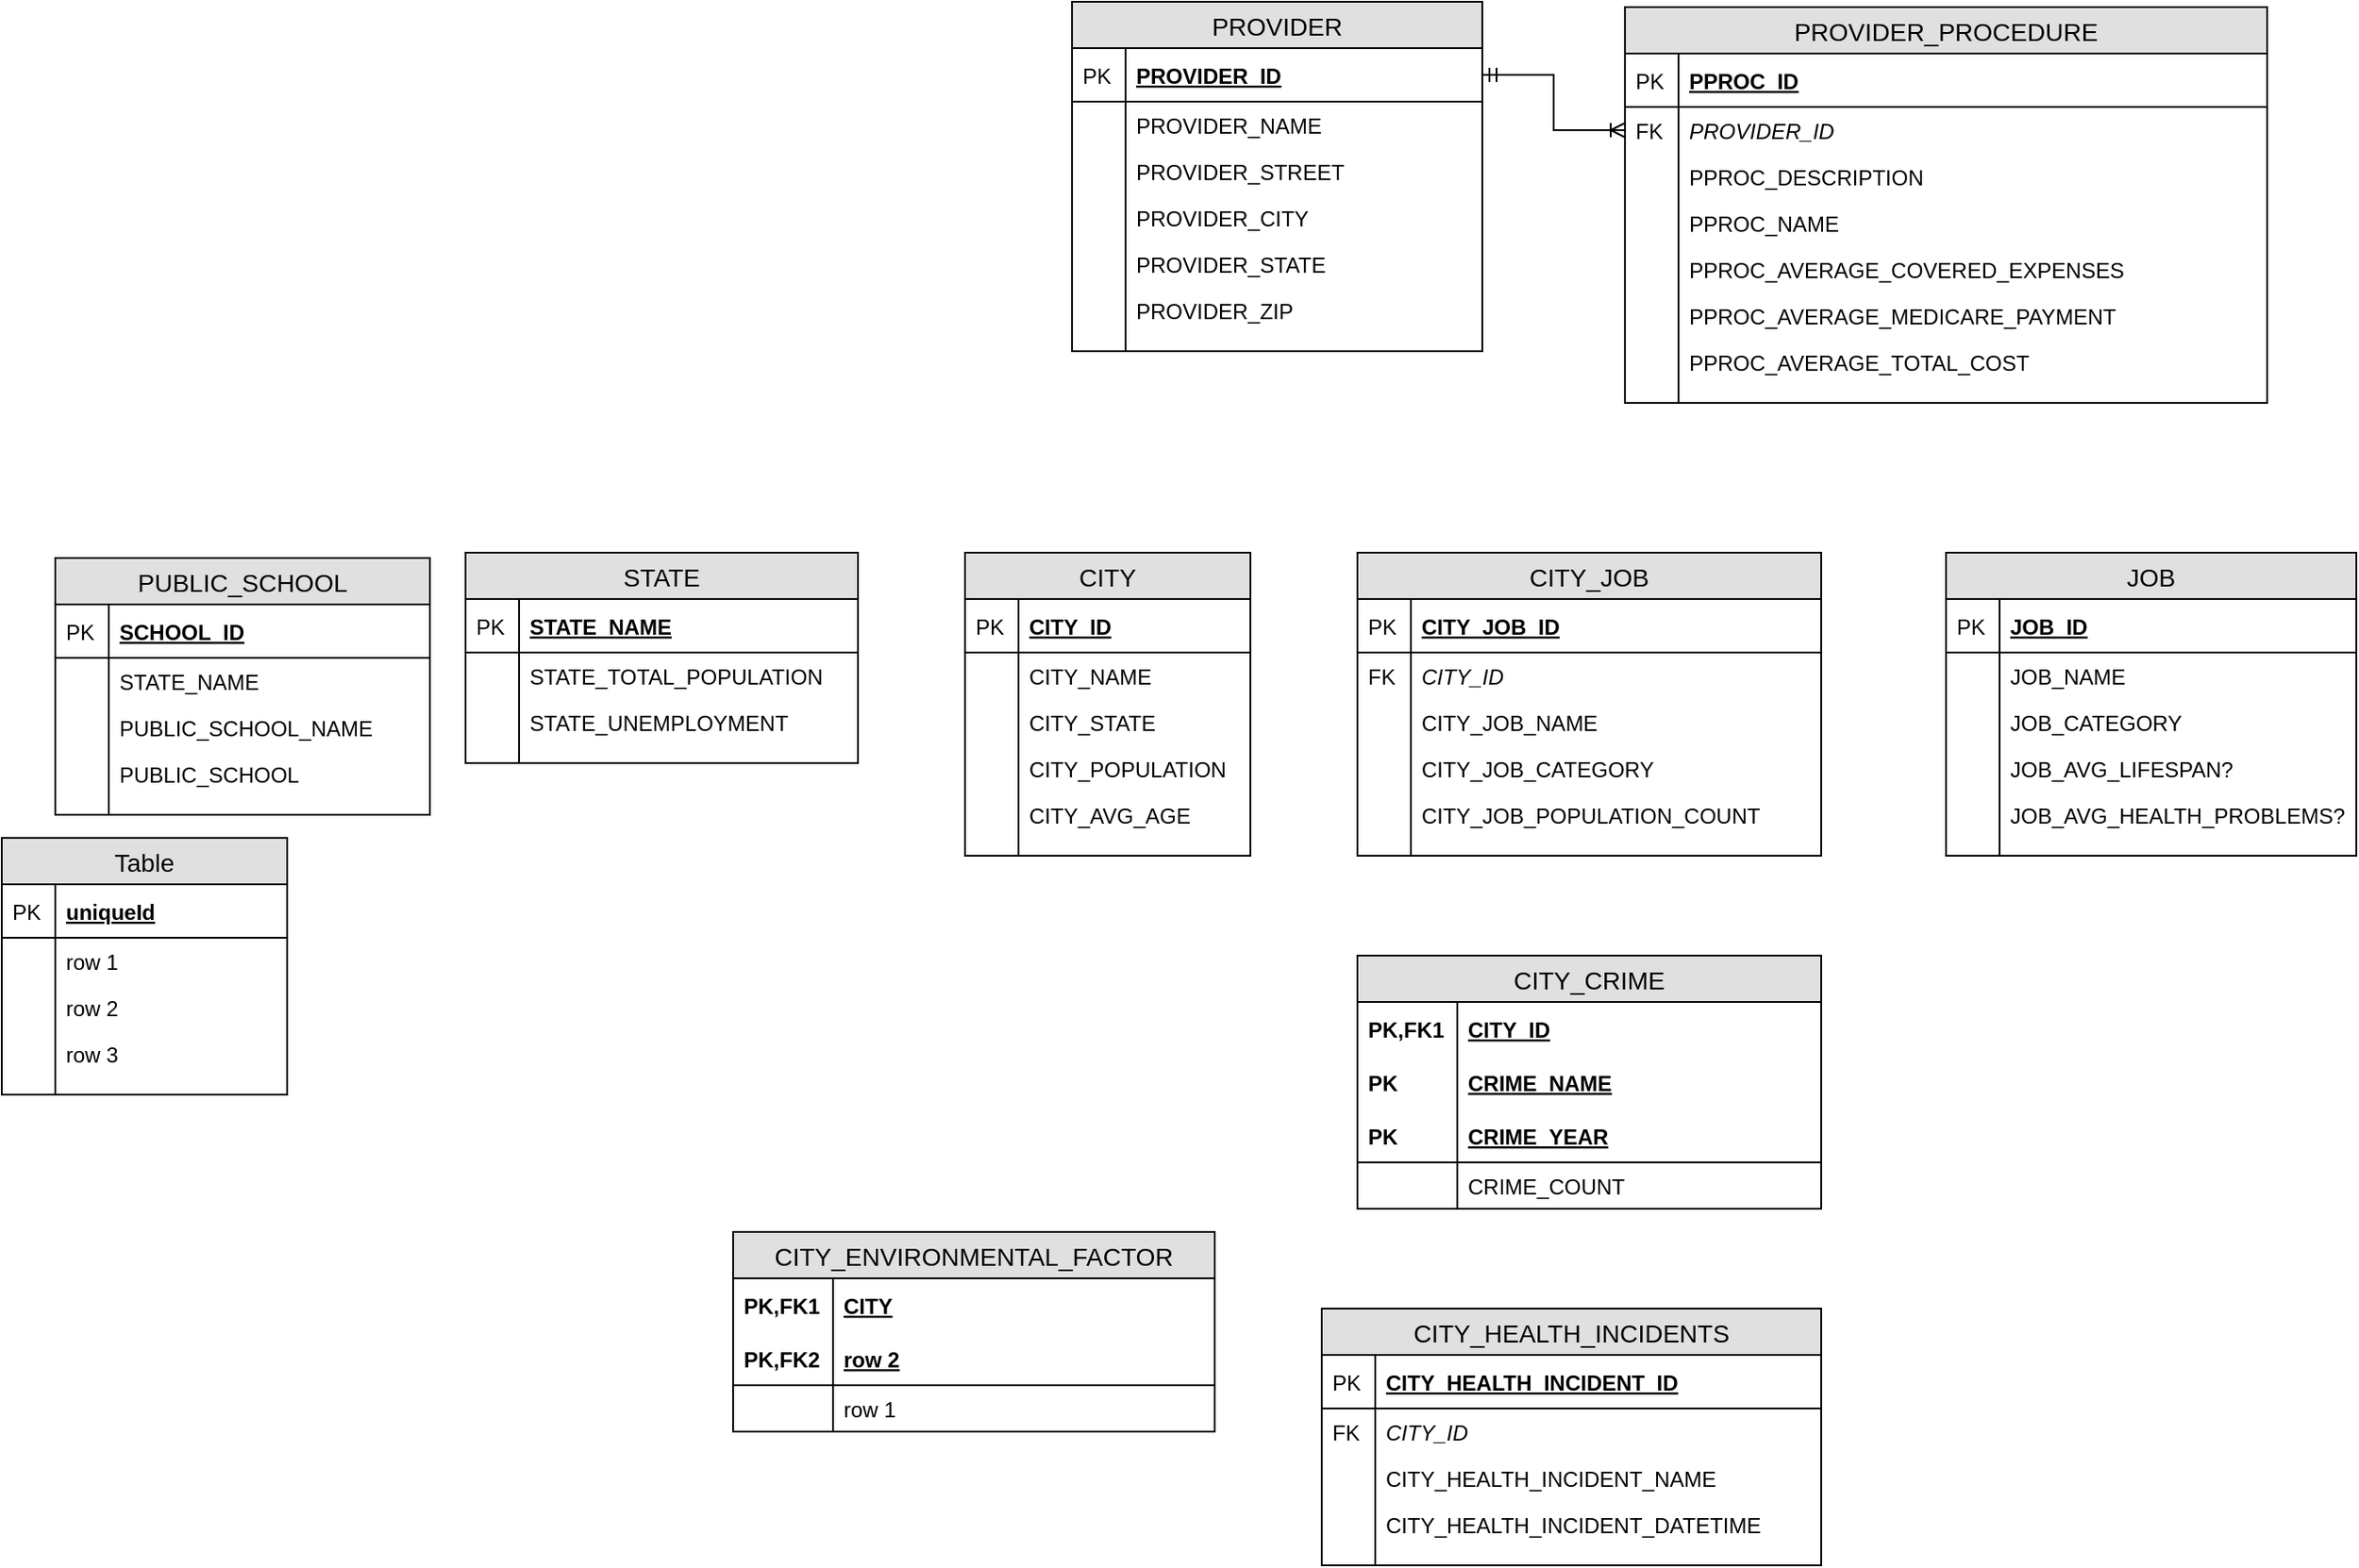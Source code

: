 <mxfile version="10.6.5" type="device"><diagram id="8ckD-cpBC2vk0aHMeJrJ" name="Page-1"><mxGraphModel dx="1860" dy="501" grid="1" gridSize="10" guides="1" tooltips="1" connect="1" arrows="1" fold="1" page="1" pageScale="1" pageWidth="850" pageHeight="1100" math="0" shadow="0"><root><mxCell id="0"/><mxCell id="1" parent="0"/><mxCell id="26EyO1_NsGe_cGL2WLD2-1" value="PROVIDER" style="swimlane;fontStyle=0;childLayout=stackLayout;horizontal=1;startSize=26;fillColor=#e0e0e0;horizontalStack=0;resizeParent=1;resizeParentMax=0;resizeLast=0;collapsible=1;marginBottom=0;swimlaneFillColor=#ffffff;align=center;fontSize=14;" parent="1" vertex="1"><mxGeometry x="80" y="131" width="230" height="196" as="geometry"/></mxCell><mxCell id="26EyO1_NsGe_cGL2WLD2-2" value="PROVIDER_ID" style="shape=partialRectangle;top=0;left=0;right=0;bottom=1;align=left;verticalAlign=middle;fillColor=none;spacingLeft=34;spacingRight=4;overflow=hidden;rotatable=0;points=[[0,0.5],[1,0.5]];portConstraint=eastwest;dropTarget=0;fontStyle=5;fontSize=12;" parent="26EyO1_NsGe_cGL2WLD2-1" vertex="1"><mxGeometry y="26" width="230" height="30" as="geometry"/></mxCell><mxCell id="26EyO1_NsGe_cGL2WLD2-3" value="PK" style="shape=partialRectangle;top=0;left=0;bottom=0;fillColor=none;align=left;verticalAlign=middle;spacingLeft=4;spacingRight=4;overflow=hidden;rotatable=0;points=[];portConstraint=eastwest;part=1;fontSize=12;" parent="26EyO1_NsGe_cGL2WLD2-2" vertex="1" connectable="0"><mxGeometry width="30" height="30" as="geometry"/></mxCell><mxCell id="26EyO1_NsGe_cGL2WLD2-4" value="PROVIDER_NAME" style="shape=partialRectangle;top=0;left=0;right=0;bottom=0;align=left;verticalAlign=top;fillColor=none;spacingLeft=34;spacingRight=4;overflow=hidden;rotatable=0;points=[[0,0.5],[1,0.5]];portConstraint=eastwest;dropTarget=0;fontSize=12;" parent="26EyO1_NsGe_cGL2WLD2-1" vertex="1"><mxGeometry y="56" width="230" height="26" as="geometry"/></mxCell><mxCell id="26EyO1_NsGe_cGL2WLD2-5" value="" style="shape=partialRectangle;top=0;left=0;bottom=0;fillColor=none;align=left;verticalAlign=top;spacingLeft=4;spacingRight=4;overflow=hidden;rotatable=0;points=[];portConstraint=eastwest;part=1;fontSize=12;" parent="26EyO1_NsGe_cGL2WLD2-4" vertex="1" connectable="0"><mxGeometry width="30" height="26" as="geometry"/></mxCell><mxCell id="26EyO1_NsGe_cGL2WLD2-6" value="PROVIDER_STREET" style="shape=partialRectangle;top=0;left=0;right=0;bottom=0;align=left;verticalAlign=top;fillColor=none;spacingLeft=34;spacingRight=4;overflow=hidden;rotatable=0;points=[[0,0.5],[1,0.5]];portConstraint=eastwest;dropTarget=0;fontSize=12;" parent="26EyO1_NsGe_cGL2WLD2-1" vertex="1"><mxGeometry y="82" width="230" height="26" as="geometry"/></mxCell><mxCell id="26EyO1_NsGe_cGL2WLD2-7" value="" style="shape=partialRectangle;top=0;left=0;bottom=0;fillColor=none;align=left;verticalAlign=top;spacingLeft=4;spacingRight=4;overflow=hidden;rotatable=0;points=[];portConstraint=eastwest;part=1;fontSize=12;" parent="26EyO1_NsGe_cGL2WLD2-6" vertex="1" connectable="0"><mxGeometry width="30" height="26" as="geometry"/></mxCell><mxCell id="26EyO1_NsGe_cGL2WLD2-8" value="PROVIDER_CITY&#10;&#10;" style="shape=partialRectangle;top=0;left=0;right=0;bottom=0;align=left;verticalAlign=top;fillColor=none;spacingLeft=34;spacingRight=4;overflow=hidden;rotatable=0;points=[[0,0.5],[1,0.5]];portConstraint=eastwest;dropTarget=0;fontSize=12;" parent="26EyO1_NsGe_cGL2WLD2-1" vertex="1"><mxGeometry y="108" width="230" height="26" as="geometry"/></mxCell><mxCell id="26EyO1_NsGe_cGL2WLD2-9" value="" style="shape=partialRectangle;top=0;left=0;bottom=0;fillColor=none;align=left;verticalAlign=top;spacingLeft=4;spacingRight=4;overflow=hidden;rotatable=0;points=[];portConstraint=eastwest;part=1;fontSize=12;" parent="26EyO1_NsGe_cGL2WLD2-8" vertex="1" connectable="0"><mxGeometry width="30" height="26" as="geometry"/></mxCell><mxCell id="26EyO1_NsGe_cGL2WLD2-12" value="PROVIDER_STATE&#10;" style="shape=partialRectangle;top=0;left=0;right=0;bottom=0;align=left;verticalAlign=top;fillColor=none;spacingLeft=34;spacingRight=4;overflow=hidden;rotatable=0;points=[[0,0.5],[1,0.5]];portConstraint=eastwest;dropTarget=0;fontSize=12;" parent="26EyO1_NsGe_cGL2WLD2-1" vertex="1"><mxGeometry y="134" width="230" height="26" as="geometry"/></mxCell><mxCell id="26EyO1_NsGe_cGL2WLD2-13" value="" style="shape=partialRectangle;top=0;left=0;bottom=0;fillColor=none;align=left;verticalAlign=top;spacingLeft=4;spacingRight=4;overflow=hidden;rotatable=0;points=[];portConstraint=eastwest;part=1;fontSize=12;" parent="26EyO1_NsGe_cGL2WLD2-12" vertex="1" connectable="0"><mxGeometry width="30" height="26" as="geometry"/></mxCell><mxCell id="26EyO1_NsGe_cGL2WLD2-14" value="PROVIDER_ZIP&#10;" style="shape=partialRectangle;top=0;left=0;right=0;bottom=0;align=left;verticalAlign=top;fillColor=none;spacingLeft=34;spacingRight=4;overflow=hidden;rotatable=0;points=[[0,0.5],[1,0.5]];portConstraint=eastwest;dropTarget=0;fontSize=12;" parent="26EyO1_NsGe_cGL2WLD2-1" vertex="1"><mxGeometry y="160" width="230" height="26" as="geometry"/></mxCell><mxCell id="26EyO1_NsGe_cGL2WLD2-15" value="" style="shape=partialRectangle;top=0;left=0;bottom=0;fillColor=none;align=left;verticalAlign=top;spacingLeft=4;spacingRight=4;overflow=hidden;rotatable=0;points=[];portConstraint=eastwest;part=1;fontSize=12;" parent="26EyO1_NsGe_cGL2WLD2-14" vertex="1" connectable="0"><mxGeometry width="30" height="26" as="geometry"/></mxCell><mxCell id="26EyO1_NsGe_cGL2WLD2-10" value="" style="shape=partialRectangle;top=0;left=0;right=0;bottom=0;align=left;verticalAlign=top;fillColor=none;spacingLeft=34;spacingRight=4;overflow=hidden;rotatable=0;points=[[0,0.5],[1,0.5]];portConstraint=eastwest;dropTarget=0;fontSize=12;" parent="26EyO1_NsGe_cGL2WLD2-1" vertex="1"><mxGeometry y="186" width="230" height="10" as="geometry"/></mxCell><mxCell id="26EyO1_NsGe_cGL2WLD2-11" value="" style="shape=partialRectangle;top=0;left=0;bottom=0;fillColor=none;align=left;verticalAlign=top;spacingLeft=4;spacingRight=4;overflow=hidden;rotatable=0;points=[];portConstraint=eastwest;part=1;fontSize=12;" parent="26EyO1_NsGe_cGL2WLD2-10" vertex="1" connectable="0"><mxGeometry width="30" height="10" as="geometry"/></mxCell><mxCell id="26EyO1_NsGe_cGL2WLD2-18" value="PROVIDER_PROCEDURE" style="swimlane;fontStyle=0;childLayout=stackLayout;horizontal=1;startSize=26;fillColor=#e0e0e0;horizontalStack=0;resizeParent=1;resizeParentMax=0;resizeLast=0;collapsible=1;marginBottom=0;swimlaneFillColor=#ffffff;align=center;fontSize=14;" parent="1" vertex="1"><mxGeometry x="390" y="134" width="360" height="222" as="geometry"/></mxCell><mxCell id="26EyO1_NsGe_cGL2WLD2-19" value="PPROC_ID" style="shape=partialRectangle;top=0;left=0;right=0;bottom=1;align=left;verticalAlign=middle;fillColor=none;spacingLeft=34;spacingRight=4;overflow=hidden;rotatable=0;points=[[0,0.5],[1,0.5]];portConstraint=eastwest;dropTarget=0;fontStyle=5;fontSize=12;" parent="26EyO1_NsGe_cGL2WLD2-18" vertex="1"><mxGeometry y="26" width="360" height="30" as="geometry"/></mxCell><mxCell id="26EyO1_NsGe_cGL2WLD2-20" value="PK" style="shape=partialRectangle;top=0;left=0;bottom=0;fillColor=none;align=left;verticalAlign=middle;spacingLeft=4;spacingRight=4;overflow=hidden;rotatable=0;points=[];portConstraint=eastwest;part=1;fontSize=12;" parent="26EyO1_NsGe_cGL2WLD2-19" vertex="1" connectable="0"><mxGeometry width="30" height="30" as="geometry"/></mxCell><mxCell id="26EyO1_NsGe_cGL2WLD2-21" value="PROVIDER_ID" style="shape=partialRectangle;top=0;left=0;right=0;bottom=0;align=left;verticalAlign=top;fillColor=none;spacingLeft=34;spacingRight=4;overflow=hidden;rotatable=0;points=[[0,0.5],[1,0.5]];portConstraint=eastwest;dropTarget=0;fontSize=12;fontStyle=2" parent="26EyO1_NsGe_cGL2WLD2-18" vertex="1"><mxGeometry y="56" width="360" height="26" as="geometry"/></mxCell><mxCell id="26EyO1_NsGe_cGL2WLD2-22" value="FK" style="shape=partialRectangle;top=0;left=0;bottom=0;fillColor=none;align=left;verticalAlign=top;spacingLeft=4;spacingRight=4;overflow=hidden;rotatable=0;points=[];portConstraint=eastwest;part=1;fontSize=12;" parent="26EyO1_NsGe_cGL2WLD2-21" vertex="1" connectable="0"><mxGeometry width="30" height="26" as="geometry"/></mxCell><mxCell id="26EyO1_NsGe_cGL2WLD2-29" value="PPROC_DESCRIPTION" style="shape=partialRectangle;top=0;left=0;right=0;bottom=0;align=left;verticalAlign=top;fillColor=none;spacingLeft=34;spacingRight=4;overflow=hidden;rotatable=0;points=[[0,0.5],[1,0.5]];portConstraint=eastwest;dropTarget=0;fontSize=12;" parent="26EyO1_NsGe_cGL2WLD2-18" vertex="1"><mxGeometry y="82" width="360" height="26" as="geometry"/></mxCell><mxCell id="26EyO1_NsGe_cGL2WLD2-30" value="" style="shape=partialRectangle;top=0;left=0;bottom=0;fillColor=none;align=left;verticalAlign=top;spacingLeft=4;spacingRight=4;overflow=hidden;rotatable=0;points=[];portConstraint=eastwest;part=1;fontSize=12;" parent="26EyO1_NsGe_cGL2WLD2-29" vertex="1" connectable="0"><mxGeometry width="30" height="26" as="geometry"/></mxCell><mxCell id="26EyO1_NsGe_cGL2WLD2-23" value="PPROC_NAME" style="shape=partialRectangle;top=0;left=0;right=0;bottom=0;align=left;verticalAlign=top;fillColor=none;spacingLeft=34;spacingRight=4;overflow=hidden;rotatable=0;points=[[0,0.5],[1,0.5]];portConstraint=eastwest;dropTarget=0;fontSize=12;" parent="26EyO1_NsGe_cGL2WLD2-18" vertex="1"><mxGeometry y="108" width="360" height="26" as="geometry"/></mxCell><mxCell id="26EyO1_NsGe_cGL2WLD2-24" value="" style="shape=partialRectangle;top=0;left=0;bottom=0;fillColor=none;align=left;verticalAlign=top;spacingLeft=4;spacingRight=4;overflow=hidden;rotatable=0;points=[];portConstraint=eastwest;part=1;fontSize=12;" parent="26EyO1_NsGe_cGL2WLD2-23" vertex="1" connectable="0"><mxGeometry width="30" height="26" as="geometry"/></mxCell><mxCell id="26EyO1_NsGe_cGL2WLD2-25" value="PPROC_AVERAGE_COVERED_EXPENSES" style="shape=partialRectangle;top=0;left=0;right=0;bottom=0;align=left;verticalAlign=top;fillColor=none;spacingLeft=34;spacingRight=4;overflow=hidden;rotatable=0;points=[[0,0.5],[1,0.5]];portConstraint=eastwest;dropTarget=0;fontSize=12;" parent="26EyO1_NsGe_cGL2WLD2-18" vertex="1"><mxGeometry y="134" width="360" height="26" as="geometry"/></mxCell><mxCell id="26EyO1_NsGe_cGL2WLD2-26" value="" style="shape=partialRectangle;top=0;left=0;bottom=0;fillColor=none;align=left;verticalAlign=top;spacingLeft=4;spacingRight=4;overflow=hidden;rotatable=0;points=[];portConstraint=eastwest;part=1;fontSize=12;" parent="26EyO1_NsGe_cGL2WLD2-25" vertex="1" connectable="0"><mxGeometry width="30" height="26" as="geometry"/></mxCell><mxCell id="26EyO1_NsGe_cGL2WLD2-31" value="PPROC_AVERAGE_MEDICARE_PAYMENT" style="shape=partialRectangle;top=0;left=0;right=0;bottom=0;align=left;verticalAlign=top;fillColor=none;spacingLeft=34;spacingRight=4;overflow=hidden;rotatable=0;points=[[0,0.5],[1,0.5]];portConstraint=eastwest;dropTarget=0;fontSize=12;" parent="26EyO1_NsGe_cGL2WLD2-18" vertex="1"><mxGeometry y="160" width="360" height="26" as="geometry"/></mxCell><mxCell id="26EyO1_NsGe_cGL2WLD2-32" value="" style="shape=partialRectangle;top=0;left=0;bottom=0;fillColor=none;align=left;verticalAlign=top;spacingLeft=4;spacingRight=4;overflow=hidden;rotatable=0;points=[];portConstraint=eastwest;part=1;fontSize=12;" parent="26EyO1_NsGe_cGL2WLD2-31" vertex="1" connectable="0"><mxGeometry width="30" height="26" as="geometry"/></mxCell><mxCell id="26EyO1_NsGe_cGL2WLD2-33" value="PPROC_AVERAGE_TOTAL_COST" style="shape=partialRectangle;top=0;left=0;right=0;bottom=0;align=left;verticalAlign=top;fillColor=none;spacingLeft=34;spacingRight=4;overflow=hidden;rotatable=0;points=[[0,0.5],[1,0.5]];portConstraint=eastwest;dropTarget=0;fontSize=12;" parent="26EyO1_NsGe_cGL2WLD2-18" vertex="1"><mxGeometry y="186" width="360" height="26" as="geometry"/></mxCell><mxCell id="26EyO1_NsGe_cGL2WLD2-34" value="" style="shape=partialRectangle;top=0;left=0;bottom=0;fillColor=none;align=left;verticalAlign=top;spacingLeft=4;spacingRight=4;overflow=hidden;rotatable=0;points=[];portConstraint=eastwest;part=1;fontSize=12;" parent="26EyO1_NsGe_cGL2WLD2-33" vertex="1" connectable="0"><mxGeometry width="30" height="26" as="geometry"/></mxCell><mxCell id="26EyO1_NsGe_cGL2WLD2-27" value="" style="shape=partialRectangle;top=0;left=0;right=0;bottom=0;align=left;verticalAlign=top;fillColor=none;spacingLeft=34;spacingRight=4;overflow=hidden;rotatable=0;points=[[0,0.5],[1,0.5]];portConstraint=eastwest;dropTarget=0;fontSize=12;" parent="26EyO1_NsGe_cGL2WLD2-18" vertex="1"><mxGeometry y="212" width="360" height="10" as="geometry"/></mxCell><mxCell id="26EyO1_NsGe_cGL2WLD2-28" value="" style="shape=partialRectangle;top=0;left=0;bottom=0;fillColor=none;align=left;verticalAlign=top;spacingLeft=4;spacingRight=4;overflow=hidden;rotatable=0;points=[];portConstraint=eastwest;part=1;fontSize=12;" parent="26EyO1_NsGe_cGL2WLD2-27" vertex="1" connectable="0"><mxGeometry width="30" height="10" as="geometry"/></mxCell><mxCell id="26EyO1_NsGe_cGL2WLD2-35" value="CITY" style="swimlane;fontStyle=0;childLayout=stackLayout;horizontal=1;startSize=26;fillColor=#e0e0e0;horizontalStack=0;resizeParent=1;resizeParentMax=0;resizeLast=0;collapsible=1;marginBottom=0;swimlaneFillColor=#ffffff;align=center;fontSize=14;" parent="1" vertex="1"><mxGeometry x="20" y="440" width="160" height="170" as="geometry"/></mxCell><mxCell id="26EyO1_NsGe_cGL2WLD2-36" value="CITY_ID" style="shape=partialRectangle;top=0;left=0;right=0;bottom=1;align=left;verticalAlign=middle;fillColor=none;spacingLeft=34;spacingRight=4;overflow=hidden;rotatable=0;points=[[0,0.5],[1,0.5]];portConstraint=eastwest;dropTarget=0;fontStyle=5;fontSize=12;" parent="26EyO1_NsGe_cGL2WLD2-35" vertex="1"><mxGeometry y="26" width="160" height="30" as="geometry"/></mxCell><mxCell id="26EyO1_NsGe_cGL2WLD2-37" value="PK" style="shape=partialRectangle;top=0;left=0;bottom=0;fillColor=none;align=left;verticalAlign=middle;spacingLeft=4;spacingRight=4;overflow=hidden;rotatable=0;points=[];portConstraint=eastwest;part=1;fontSize=12;" parent="26EyO1_NsGe_cGL2WLD2-36" vertex="1" connectable="0"><mxGeometry width="30" height="30" as="geometry"/></mxCell><mxCell id="26EyO1_NsGe_cGL2WLD2-38" value="CITY_NAME" style="shape=partialRectangle;top=0;left=0;right=0;bottom=0;align=left;verticalAlign=top;fillColor=none;spacingLeft=34;spacingRight=4;overflow=hidden;rotatable=0;points=[[0,0.5],[1,0.5]];portConstraint=eastwest;dropTarget=0;fontSize=12;" parent="26EyO1_NsGe_cGL2WLD2-35" vertex="1"><mxGeometry y="56" width="160" height="26" as="geometry"/></mxCell><mxCell id="26EyO1_NsGe_cGL2WLD2-39" value="" style="shape=partialRectangle;top=0;left=0;bottom=0;fillColor=none;align=left;verticalAlign=top;spacingLeft=4;spacingRight=4;overflow=hidden;rotatable=0;points=[];portConstraint=eastwest;part=1;fontSize=12;" parent="26EyO1_NsGe_cGL2WLD2-38" vertex="1" connectable="0"><mxGeometry width="30" height="26" as="geometry"/></mxCell><mxCell id="26EyO1_NsGe_cGL2WLD2-40" value="CITY_STATE" style="shape=partialRectangle;top=0;left=0;right=0;bottom=0;align=left;verticalAlign=top;fillColor=none;spacingLeft=34;spacingRight=4;overflow=hidden;rotatable=0;points=[[0,0.5],[1,0.5]];portConstraint=eastwest;dropTarget=0;fontSize=12;" parent="26EyO1_NsGe_cGL2WLD2-35" vertex="1"><mxGeometry y="82" width="160" height="26" as="geometry"/></mxCell><mxCell id="26EyO1_NsGe_cGL2WLD2-41" value="" style="shape=partialRectangle;top=0;left=0;bottom=0;fillColor=none;align=left;verticalAlign=top;spacingLeft=4;spacingRight=4;overflow=hidden;rotatable=0;points=[];portConstraint=eastwest;part=1;fontSize=12;" parent="26EyO1_NsGe_cGL2WLD2-40" vertex="1" connectable="0"><mxGeometry width="30" height="26" as="geometry"/></mxCell><mxCell id="26EyO1_NsGe_cGL2WLD2-42" value="CITY_POPULATION" style="shape=partialRectangle;top=0;left=0;right=0;bottom=0;align=left;verticalAlign=top;fillColor=none;spacingLeft=34;spacingRight=4;overflow=hidden;rotatable=0;points=[[0,0.5],[1,0.5]];portConstraint=eastwest;dropTarget=0;fontSize=12;" parent="26EyO1_NsGe_cGL2WLD2-35" vertex="1"><mxGeometry y="108" width="160" height="26" as="geometry"/></mxCell><mxCell id="26EyO1_NsGe_cGL2WLD2-43" value="" style="shape=partialRectangle;top=0;left=0;bottom=0;fillColor=none;align=left;verticalAlign=top;spacingLeft=4;spacingRight=4;overflow=hidden;rotatable=0;points=[];portConstraint=eastwest;part=1;fontSize=12;" parent="26EyO1_NsGe_cGL2WLD2-42" vertex="1" connectable="0"><mxGeometry width="30" height="26" as="geometry"/></mxCell><mxCell id="26EyO1_NsGe_cGL2WLD2-46" value="CITY_AVG_AGE" style="shape=partialRectangle;top=0;left=0;right=0;bottom=0;align=left;verticalAlign=top;fillColor=none;spacingLeft=34;spacingRight=4;overflow=hidden;rotatable=0;points=[[0,0.5],[1,0.5]];portConstraint=eastwest;dropTarget=0;fontSize=12;" parent="26EyO1_NsGe_cGL2WLD2-35" vertex="1"><mxGeometry y="134" width="160" height="26" as="geometry"/></mxCell><mxCell id="26EyO1_NsGe_cGL2WLD2-47" value="" style="shape=partialRectangle;top=0;left=0;bottom=0;fillColor=none;align=left;verticalAlign=top;spacingLeft=4;spacingRight=4;overflow=hidden;rotatable=0;points=[];portConstraint=eastwest;part=1;fontSize=12;" parent="26EyO1_NsGe_cGL2WLD2-46" vertex="1" connectable="0"><mxGeometry width="30" height="26" as="geometry"/></mxCell><mxCell id="26EyO1_NsGe_cGL2WLD2-44" value="" style="shape=partialRectangle;top=0;left=0;right=0;bottom=0;align=left;verticalAlign=top;fillColor=none;spacingLeft=34;spacingRight=4;overflow=hidden;rotatable=0;points=[[0,0.5],[1,0.5]];portConstraint=eastwest;dropTarget=0;fontSize=12;" parent="26EyO1_NsGe_cGL2WLD2-35" vertex="1"><mxGeometry y="160" width="160" height="10" as="geometry"/></mxCell><mxCell id="26EyO1_NsGe_cGL2WLD2-45" value="" style="shape=partialRectangle;top=0;left=0;bottom=0;fillColor=none;align=left;verticalAlign=top;spacingLeft=4;spacingRight=4;overflow=hidden;rotatable=0;points=[];portConstraint=eastwest;part=1;fontSize=12;" parent="26EyO1_NsGe_cGL2WLD2-44" vertex="1" connectable="0"><mxGeometry width="30" height="10" as="geometry"/></mxCell><mxCell id="26EyO1_NsGe_cGL2WLD2-48" value="CITY_JOB" style="swimlane;fontStyle=0;childLayout=stackLayout;horizontal=1;startSize=26;fillColor=#e0e0e0;horizontalStack=0;resizeParent=1;resizeParentMax=0;resizeLast=0;collapsible=1;marginBottom=0;swimlaneFillColor=#ffffff;align=center;fontSize=14;" parent="1" vertex="1"><mxGeometry x="240" y="440" width="260" height="170" as="geometry"/></mxCell><mxCell id="26EyO1_NsGe_cGL2WLD2-49" value="CITY_JOB_ID" style="shape=partialRectangle;top=0;left=0;right=0;bottom=1;align=left;verticalAlign=middle;fillColor=none;spacingLeft=34;spacingRight=4;overflow=hidden;rotatable=0;points=[[0,0.5],[1,0.5]];portConstraint=eastwest;dropTarget=0;fontStyle=5;fontSize=12;" parent="26EyO1_NsGe_cGL2WLD2-48" vertex="1"><mxGeometry y="26" width="260" height="30" as="geometry"/></mxCell><mxCell id="26EyO1_NsGe_cGL2WLD2-50" value="PK" style="shape=partialRectangle;top=0;left=0;bottom=0;fillColor=none;align=left;verticalAlign=middle;spacingLeft=4;spacingRight=4;overflow=hidden;rotatable=0;points=[];portConstraint=eastwest;part=1;fontSize=12;" parent="26EyO1_NsGe_cGL2WLD2-49" vertex="1" connectable="0"><mxGeometry width="30" height="30" as="geometry"/></mxCell><mxCell id="26EyO1_NsGe_cGL2WLD2-51" value="CITY_ID" style="shape=partialRectangle;top=0;left=0;right=0;bottom=0;align=left;verticalAlign=top;fillColor=none;spacingLeft=34;spacingRight=4;overflow=hidden;rotatable=0;points=[[0,0.5],[1,0.5]];portConstraint=eastwest;dropTarget=0;fontSize=12;fontStyle=2" parent="26EyO1_NsGe_cGL2WLD2-48" vertex="1"><mxGeometry y="56" width="260" height="26" as="geometry"/></mxCell><mxCell id="26EyO1_NsGe_cGL2WLD2-52" value="FK" style="shape=partialRectangle;top=0;left=0;bottom=0;fillColor=none;align=left;verticalAlign=top;spacingLeft=4;spacingRight=4;overflow=hidden;rotatable=0;points=[];portConstraint=eastwest;part=1;fontSize=12;" parent="26EyO1_NsGe_cGL2WLD2-51" vertex="1" connectable="0"><mxGeometry width="30" height="26" as="geometry"/></mxCell><mxCell id="26EyO1_NsGe_cGL2WLD2-53" value="CITY_JOB_NAME" style="shape=partialRectangle;top=0;left=0;right=0;bottom=0;align=left;verticalAlign=top;fillColor=none;spacingLeft=34;spacingRight=4;overflow=hidden;rotatable=0;points=[[0,0.5],[1,0.5]];portConstraint=eastwest;dropTarget=0;fontSize=12;" parent="26EyO1_NsGe_cGL2WLD2-48" vertex="1"><mxGeometry y="82" width="260" height="26" as="geometry"/></mxCell><mxCell id="26EyO1_NsGe_cGL2WLD2-54" value="" style="shape=partialRectangle;top=0;left=0;bottom=0;fillColor=none;align=left;verticalAlign=top;spacingLeft=4;spacingRight=4;overflow=hidden;rotatable=0;points=[];portConstraint=eastwest;part=1;fontSize=12;" parent="26EyO1_NsGe_cGL2WLD2-53" vertex="1" connectable="0"><mxGeometry width="30" height="26" as="geometry"/></mxCell><mxCell id="26EyO1_NsGe_cGL2WLD2-55" value="CITY_JOB_CATEGORY" style="shape=partialRectangle;top=0;left=0;right=0;bottom=0;align=left;verticalAlign=top;fillColor=none;spacingLeft=34;spacingRight=4;overflow=hidden;rotatable=0;points=[[0,0.5],[1,0.5]];portConstraint=eastwest;dropTarget=0;fontSize=12;" parent="26EyO1_NsGe_cGL2WLD2-48" vertex="1"><mxGeometry y="108" width="260" height="26" as="geometry"/></mxCell><mxCell id="26EyO1_NsGe_cGL2WLD2-56" value="" style="shape=partialRectangle;top=0;left=0;bottom=0;fillColor=none;align=left;verticalAlign=top;spacingLeft=4;spacingRight=4;overflow=hidden;rotatable=0;points=[];portConstraint=eastwest;part=1;fontSize=12;" parent="26EyO1_NsGe_cGL2WLD2-55" vertex="1" connectable="0"><mxGeometry width="30" height="26" as="geometry"/></mxCell><mxCell id="26EyO1_NsGe_cGL2WLD2-59" value="CITY_JOB_POPULATION_COUNT" style="shape=partialRectangle;top=0;left=0;right=0;bottom=0;align=left;verticalAlign=top;fillColor=none;spacingLeft=34;spacingRight=4;overflow=hidden;rotatable=0;points=[[0,0.5],[1,0.5]];portConstraint=eastwest;dropTarget=0;fontSize=12;" parent="26EyO1_NsGe_cGL2WLD2-48" vertex="1"><mxGeometry y="134" width="260" height="26" as="geometry"/></mxCell><mxCell id="26EyO1_NsGe_cGL2WLD2-60" value="" style="shape=partialRectangle;top=0;left=0;bottom=0;fillColor=none;align=left;verticalAlign=top;spacingLeft=4;spacingRight=4;overflow=hidden;rotatable=0;points=[];portConstraint=eastwest;part=1;fontSize=12;" parent="26EyO1_NsGe_cGL2WLD2-59" vertex="1" connectable="0"><mxGeometry width="30" height="26" as="geometry"/></mxCell><mxCell id="26EyO1_NsGe_cGL2WLD2-57" value="" style="shape=partialRectangle;top=0;left=0;right=0;bottom=0;align=left;verticalAlign=top;fillColor=none;spacingLeft=34;spacingRight=4;overflow=hidden;rotatable=0;points=[[0,0.5],[1,0.5]];portConstraint=eastwest;dropTarget=0;fontSize=12;" parent="26EyO1_NsGe_cGL2WLD2-48" vertex="1"><mxGeometry y="160" width="260" height="10" as="geometry"/></mxCell><mxCell id="26EyO1_NsGe_cGL2WLD2-58" value="" style="shape=partialRectangle;top=0;left=0;bottom=0;fillColor=none;align=left;verticalAlign=top;spacingLeft=4;spacingRight=4;overflow=hidden;rotatable=0;points=[];portConstraint=eastwest;part=1;fontSize=12;" parent="26EyO1_NsGe_cGL2WLD2-57" vertex="1" connectable="0"><mxGeometry width="30" height="10" as="geometry"/></mxCell><mxCell id="26EyO1_NsGe_cGL2WLD2-61" value="JOB" style="swimlane;fontStyle=0;childLayout=stackLayout;horizontal=1;startSize=26;fillColor=#e0e0e0;horizontalStack=0;resizeParent=1;resizeParentMax=0;resizeLast=0;collapsible=1;marginBottom=0;swimlaneFillColor=#ffffff;align=center;fontSize=14;" parent="1" vertex="1"><mxGeometry x="570" y="440" width="230" height="170" as="geometry"/></mxCell><mxCell id="26EyO1_NsGe_cGL2WLD2-62" value="JOB_ID" style="shape=partialRectangle;top=0;left=0;right=0;bottom=1;align=left;verticalAlign=middle;fillColor=none;spacingLeft=34;spacingRight=4;overflow=hidden;rotatable=0;points=[[0,0.5],[1,0.5]];portConstraint=eastwest;dropTarget=0;fontStyle=5;fontSize=12;" parent="26EyO1_NsGe_cGL2WLD2-61" vertex="1"><mxGeometry y="26" width="230" height="30" as="geometry"/></mxCell><mxCell id="26EyO1_NsGe_cGL2WLD2-63" value="PK" style="shape=partialRectangle;top=0;left=0;bottom=0;fillColor=none;align=left;verticalAlign=middle;spacingLeft=4;spacingRight=4;overflow=hidden;rotatable=0;points=[];portConstraint=eastwest;part=1;fontSize=12;" parent="26EyO1_NsGe_cGL2WLD2-62" vertex="1" connectable="0"><mxGeometry width="30" height="30" as="geometry"/></mxCell><mxCell id="26EyO1_NsGe_cGL2WLD2-64" value="JOB_NAME" style="shape=partialRectangle;top=0;left=0;right=0;bottom=0;align=left;verticalAlign=top;fillColor=none;spacingLeft=34;spacingRight=4;overflow=hidden;rotatable=0;points=[[0,0.5],[1,0.5]];portConstraint=eastwest;dropTarget=0;fontSize=12;" parent="26EyO1_NsGe_cGL2WLD2-61" vertex="1"><mxGeometry y="56" width="230" height="26" as="geometry"/></mxCell><mxCell id="26EyO1_NsGe_cGL2WLD2-65" value="" style="shape=partialRectangle;top=0;left=0;bottom=0;fillColor=none;align=left;verticalAlign=top;spacingLeft=4;spacingRight=4;overflow=hidden;rotatable=0;points=[];portConstraint=eastwest;part=1;fontSize=12;" parent="26EyO1_NsGe_cGL2WLD2-64" vertex="1" connectable="0"><mxGeometry width="30" height="26" as="geometry"/></mxCell><mxCell id="26EyO1_NsGe_cGL2WLD2-66" value="JOB_CATEGORY" style="shape=partialRectangle;top=0;left=0;right=0;bottom=0;align=left;verticalAlign=top;fillColor=none;spacingLeft=34;spacingRight=4;overflow=hidden;rotatable=0;points=[[0,0.5],[1,0.5]];portConstraint=eastwest;dropTarget=0;fontSize=12;" parent="26EyO1_NsGe_cGL2WLD2-61" vertex="1"><mxGeometry y="82" width="230" height="26" as="geometry"/></mxCell><mxCell id="26EyO1_NsGe_cGL2WLD2-67" value="" style="shape=partialRectangle;top=0;left=0;bottom=0;fillColor=none;align=left;verticalAlign=top;spacingLeft=4;spacingRight=4;overflow=hidden;rotatable=0;points=[];portConstraint=eastwest;part=1;fontSize=12;" parent="26EyO1_NsGe_cGL2WLD2-66" vertex="1" connectable="0"><mxGeometry width="30" height="26" as="geometry"/></mxCell><mxCell id="26EyO1_NsGe_cGL2WLD2-68" value="JOB_AVG_LIFESPAN?" style="shape=partialRectangle;top=0;left=0;right=0;bottom=0;align=left;verticalAlign=top;fillColor=none;spacingLeft=34;spacingRight=4;overflow=hidden;rotatable=0;points=[[0,0.5],[1,0.5]];portConstraint=eastwest;dropTarget=0;fontSize=12;" parent="26EyO1_NsGe_cGL2WLD2-61" vertex="1"><mxGeometry y="108" width="230" height="26" as="geometry"/></mxCell><mxCell id="26EyO1_NsGe_cGL2WLD2-69" value="" style="shape=partialRectangle;top=0;left=0;bottom=0;fillColor=none;align=left;verticalAlign=top;spacingLeft=4;spacingRight=4;overflow=hidden;rotatable=0;points=[];portConstraint=eastwest;part=1;fontSize=12;" parent="26EyO1_NsGe_cGL2WLD2-68" vertex="1" connectable="0"><mxGeometry width="30" height="26" as="geometry"/></mxCell><mxCell id="26EyO1_NsGe_cGL2WLD2-72" value="JOB_AVG_HEALTH_PROBLEMS?" style="shape=partialRectangle;top=0;left=0;right=0;bottom=0;align=left;verticalAlign=top;fillColor=none;spacingLeft=34;spacingRight=4;overflow=hidden;rotatable=0;points=[[0,0.5],[1,0.5]];portConstraint=eastwest;dropTarget=0;fontSize=12;" parent="26EyO1_NsGe_cGL2WLD2-61" vertex="1"><mxGeometry y="134" width="230" height="26" as="geometry"/></mxCell><mxCell id="26EyO1_NsGe_cGL2WLD2-73" value="" style="shape=partialRectangle;top=0;left=0;bottom=0;fillColor=none;align=left;verticalAlign=top;spacingLeft=4;spacingRight=4;overflow=hidden;rotatable=0;points=[];portConstraint=eastwest;part=1;fontSize=12;" parent="26EyO1_NsGe_cGL2WLD2-72" vertex="1" connectable="0"><mxGeometry width="30" height="26" as="geometry"/></mxCell><mxCell id="26EyO1_NsGe_cGL2WLD2-70" value="" style="shape=partialRectangle;top=0;left=0;right=0;bottom=0;align=left;verticalAlign=top;fillColor=none;spacingLeft=34;spacingRight=4;overflow=hidden;rotatable=0;points=[[0,0.5],[1,0.5]];portConstraint=eastwest;dropTarget=0;fontSize=12;" parent="26EyO1_NsGe_cGL2WLD2-61" vertex="1"><mxGeometry y="160" width="230" height="10" as="geometry"/></mxCell><mxCell id="26EyO1_NsGe_cGL2WLD2-71" value="" style="shape=partialRectangle;top=0;left=0;bottom=0;fillColor=none;align=left;verticalAlign=top;spacingLeft=4;spacingRight=4;overflow=hidden;rotatable=0;points=[];portConstraint=eastwest;part=1;fontSize=12;" parent="26EyO1_NsGe_cGL2WLD2-70" vertex="1" connectable="0"><mxGeometry width="30" height="10" as="geometry"/></mxCell><mxCell id="26EyO1_NsGe_cGL2WLD2-92" value="CITY_HEALTH_INCIDENTS" style="swimlane;fontStyle=0;childLayout=stackLayout;horizontal=1;startSize=26;fillColor=#e0e0e0;horizontalStack=0;resizeParent=1;resizeParentMax=0;resizeLast=0;collapsible=1;marginBottom=0;swimlaneFillColor=#ffffff;align=center;fontSize=14;" parent="1" vertex="1"><mxGeometry x="220" y="864" width="280" height="144" as="geometry"/></mxCell><mxCell id="26EyO1_NsGe_cGL2WLD2-93" value="CITY_HEALTH_INCIDENT_ID" style="shape=partialRectangle;top=0;left=0;right=0;bottom=1;align=left;verticalAlign=middle;fillColor=none;spacingLeft=34;spacingRight=4;overflow=hidden;rotatable=0;points=[[0,0.5],[1,0.5]];portConstraint=eastwest;dropTarget=0;fontStyle=5;fontSize=12;" parent="26EyO1_NsGe_cGL2WLD2-92" vertex="1"><mxGeometry y="26" width="280" height="30" as="geometry"/></mxCell><mxCell id="26EyO1_NsGe_cGL2WLD2-94" value="PK" style="shape=partialRectangle;top=0;left=0;bottom=0;fillColor=none;align=left;verticalAlign=middle;spacingLeft=4;spacingRight=4;overflow=hidden;rotatable=0;points=[];portConstraint=eastwest;part=1;fontSize=12;" parent="26EyO1_NsGe_cGL2WLD2-93" vertex="1" connectable="0"><mxGeometry width="30" height="30" as="geometry"/></mxCell><mxCell id="26EyO1_NsGe_cGL2WLD2-95" value="CITY_ID" style="shape=partialRectangle;top=0;left=0;right=0;bottom=0;align=left;verticalAlign=top;fillColor=none;spacingLeft=34;spacingRight=4;overflow=hidden;rotatable=0;points=[[0,0.5],[1,0.5]];portConstraint=eastwest;dropTarget=0;fontSize=12;fontStyle=2" parent="26EyO1_NsGe_cGL2WLD2-92" vertex="1"><mxGeometry y="56" width="280" height="26" as="geometry"/></mxCell><mxCell id="26EyO1_NsGe_cGL2WLD2-96" value="FK" style="shape=partialRectangle;top=0;left=0;bottom=0;fillColor=none;align=left;verticalAlign=top;spacingLeft=4;spacingRight=4;overflow=hidden;rotatable=0;points=[];portConstraint=eastwest;part=1;fontSize=12;" parent="26EyO1_NsGe_cGL2WLD2-95" vertex="1" connectable="0"><mxGeometry width="30" height="26" as="geometry"/></mxCell><mxCell id="26EyO1_NsGe_cGL2WLD2-97" value="CITY_HEALTH_INCIDENT_NAME" style="shape=partialRectangle;top=0;left=0;right=0;bottom=0;align=left;verticalAlign=top;fillColor=none;spacingLeft=34;spacingRight=4;overflow=hidden;rotatable=0;points=[[0,0.5],[1,0.5]];portConstraint=eastwest;dropTarget=0;fontSize=12;" parent="26EyO1_NsGe_cGL2WLD2-92" vertex="1"><mxGeometry y="82" width="280" height="26" as="geometry"/></mxCell><mxCell id="26EyO1_NsGe_cGL2WLD2-98" value="" style="shape=partialRectangle;top=0;left=0;bottom=0;fillColor=none;align=left;verticalAlign=top;spacingLeft=4;spacingRight=4;overflow=hidden;rotatable=0;points=[];portConstraint=eastwest;part=1;fontSize=12;" parent="26EyO1_NsGe_cGL2WLD2-97" vertex="1" connectable="0"><mxGeometry width="30" height="26" as="geometry"/></mxCell><mxCell id="26EyO1_NsGe_cGL2WLD2-99" value="CITY_HEALTH_INCIDENT_DATETIME" style="shape=partialRectangle;top=0;left=0;right=0;bottom=0;align=left;verticalAlign=top;fillColor=none;spacingLeft=34;spacingRight=4;overflow=hidden;rotatable=0;points=[[0,0.5],[1,0.5]];portConstraint=eastwest;dropTarget=0;fontSize=12;" parent="26EyO1_NsGe_cGL2WLD2-92" vertex="1"><mxGeometry y="108" width="280" height="26" as="geometry"/></mxCell><mxCell id="26EyO1_NsGe_cGL2WLD2-100" value="" style="shape=partialRectangle;top=0;left=0;bottom=0;fillColor=none;align=left;verticalAlign=top;spacingLeft=4;spacingRight=4;overflow=hidden;rotatable=0;points=[];portConstraint=eastwest;part=1;fontSize=12;" parent="26EyO1_NsGe_cGL2WLD2-99" vertex="1" connectable="0"><mxGeometry width="30" height="26" as="geometry"/></mxCell><mxCell id="26EyO1_NsGe_cGL2WLD2-101" value="" style="shape=partialRectangle;top=0;left=0;right=0;bottom=0;align=left;verticalAlign=top;fillColor=none;spacingLeft=34;spacingRight=4;overflow=hidden;rotatable=0;points=[[0,0.5],[1,0.5]];portConstraint=eastwest;dropTarget=0;fontSize=12;" parent="26EyO1_NsGe_cGL2WLD2-92" vertex="1"><mxGeometry y="134" width="280" height="10" as="geometry"/></mxCell><mxCell id="26EyO1_NsGe_cGL2WLD2-102" value="" style="shape=partialRectangle;top=0;left=0;bottom=0;fillColor=none;align=left;verticalAlign=top;spacingLeft=4;spacingRight=4;overflow=hidden;rotatable=0;points=[];portConstraint=eastwest;part=1;fontSize=12;" parent="26EyO1_NsGe_cGL2WLD2-101" vertex="1" connectable="0"><mxGeometry width="30" height="10" as="geometry"/></mxCell><mxCell id="26EyO1_NsGe_cGL2WLD2-103" value="STATE" style="swimlane;fontStyle=0;childLayout=stackLayout;horizontal=1;startSize=26;fillColor=#e0e0e0;horizontalStack=0;resizeParent=1;resizeParentMax=0;resizeLast=0;collapsible=1;marginBottom=0;swimlaneFillColor=#ffffff;align=center;fontSize=14;" parent="1" vertex="1"><mxGeometry x="-260" y="440" width="220" height="118" as="geometry"/></mxCell><mxCell id="26EyO1_NsGe_cGL2WLD2-104" value="STATE_NAME" style="shape=partialRectangle;top=0;left=0;right=0;bottom=1;align=left;verticalAlign=middle;fillColor=none;spacingLeft=34;spacingRight=4;overflow=hidden;rotatable=0;points=[[0,0.5],[1,0.5]];portConstraint=eastwest;dropTarget=0;fontStyle=5;fontSize=12;" parent="26EyO1_NsGe_cGL2WLD2-103" vertex="1"><mxGeometry y="26" width="220" height="30" as="geometry"/></mxCell><mxCell id="26EyO1_NsGe_cGL2WLD2-105" value="PK" style="shape=partialRectangle;top=0;left=0;bottom=0;fillColor=none;align=left;verticalAlign=middle;spacingLeft=4;spacingRight=4;overflow=hidden;rotatable=0;points=[];portConstraint=eastwest;part=1;fontSize=12;" parent="26EyO1_NsGe_cGL2WLD2-104" vertex="1" connectable="0"><mxGeometry width="30" height="30" as="geometry"/></mxCell><mxCell id="26EyO1_NsGe_cGL2WLD2-106" value="STATE_TOTAL_POPULATION" style="shape=partialRectangle;top=0;left=0;right=0;bottom=0;align=left;verticalAlign=top;fillColor=none;spacingLeft=34;spacingRight=4;overflow=hidden;rotatable=0;points=[[0,0.5],[1,0.5]];portConstraint=eastwest;dropTarget=0;fontSize=12;" parent="26EyO1_NsGe_cGL2WLD2-103" vertex="1"><mxGeometry y="56" width="220" height="26" as="geometry"/></mxCell><mxCell id="26EyO1_NsGe_cGL2WLD2-107" value="" style="shape=partialRectangle;top=0;left=0;bottom=0;fillColor=none;align=left;verticalAlign=top;spacingLeft=4;spacingRight=4;overflow=hidden;rotatable=0;points=[];portConstraint=eastwest;part=1;fontSize=12;" parent="26EyO1_NsGe_cGL2WLD2-106" vertex="1" connectable="0"><mxGeometry width="30" height="26" as="geometry"/></mxCell><mxCell id="26EyO1_NsGe_cGL2WLD2-108" value="STATE_UNEMPLOYMENT" style="shape=partialRectangle;top=0;left=0;right=0;bottom=0;align=left;verticalAlign=top;fillColor=none;spacingLeft=34;spacingRight=4;overflow=hidden;rotatable=0;points=[[0,0.5],[1,0.5]];portConstraint=eastwest;dropTarget=0;fontSize=12;" parent="26EyO1_NsGe_cGL2WLD2-103" vertex="1"><mxGeometry y="82" width="220" height="26" as="geometry"/></mxCell><mxCell id="26EyO1_NsGe_cGL2WLD2-109" value="" style="shape=partialRectangle;top=0;left=0;bottom=0;fillColor=none;align=left;verticalAlign=top;spacingLeft=4;spacingRight=4;overflow=hidden;rotatable=0;points=[];portConstraint=eastwest;part=1;fontSize=12;" parent="26EyO1_NsGe_cGL2WLD2-108" vertex="1" connectable="0"><mxGeometry width="30" height="26" as="geometry"/></mxCell><mxCell id="26EyO1_NsGe_cGL2WLD2-112" value="" style="shape=partialRectangle;top=0;left=0;right=0;bottom=0;align=left;verticalAlign=top;fillColor=none;spacingLeft=34;spacingRight=4;overflow=hidden;rotatable=0;points=[[0,0.5],[1,0.5]];portConstraint=eastwest;dropTarget=0;fontSize=12;" parent="26EyO1_NsGe_cGL2WLD2-103" vertex="1"><mxGeometry y="108" width="220" height="10" as="geometry"/></mxCell><mxCell id="26EyO1_NsGe_cGL2WLD2-113" value="" style="shape=partialRectangle;top=0;left=0;bottom=0;fillColor=none;align=left;verticalAlign=top;spacingLeft=4;spacingRight=4;overflow=hidden;rotatable=0;points=[];portConstraint=eastwest;part=1;fontSize=12;" parent="26EyO1_NsGe_cGL2WLD2-112" vertex="1" connectable="0"><mxGeometry width="30" height="10" as="geometry"/></mxCell><mxCell id="26EyO1_NsGe_cGL2WLD2-128" value="CITY_CRIME" style="swimlane;fontStyle=0;childLayout=stackLayout;horizontal=1;startSize=26;fillColor=#e0e0e0;horizontalStack=0;resizeParent=1;resizeParentMax=0;resizeLast=0;collapsible=1;marginBottom=0;swimlaneFillColor=#ffffff;align=center;fontSize=14;" parent="1" vertex="1"><mxGeometry x="240" y="666" width="260" height="142" as="geometry"/></mxCell><mxCell id="26EyO1_NsGe_cGL2WLD2-129" value="CITY_ID" style="shape=partialRectangle;top=0;left=0;right=0;bottom=0;align=left;verticalAlign=middle;fillColor=none;spacingLeft=60;spacingRight=4;overflow=hidden;rotatable=0;points=[[0,0.5],[1,0.5]];portConstraint=eastwest;dropTarget=0;fontStyle=5;fontSize=12;" parent="26EyO1_NsGe_cGL2WLD2-128" vertex="1"><mxGeometry y="26" width="260" height="30" as="geometry"/></mxCell><mxCell id="26EyO1_NsGe_cGL2WLD2-130" value="PK,FK1" style="shape=partialRectangle;fontStyle=1;top=0;left=0;bottom=0;fillColor=none;align=left;verticalAlign=middle;spacingLeft=4;spacingRight=4;overflow=hidden;rotatable=0;points=[];portConstraint=eastwest;part=1;fontSize=12;" parent="26EyO1_NsGe_cGL2WLD2-129" vertex="1" connectable="0"><mxGeometry width="56" height="30" as="geometry"/></mxCell><mxCell id="26EyO1_NsGe_cGL2WLD2-143" value="CRIME_NAME" style="shape=partialRectangle;top=0;left=0;right=0;bottom=1;align=left;verticalAlign=middle;fillColor=none;spacingLeft=60;spacingRight=4;overflow=hidden;rotatable=0;points=[[0,0.5],[1,0.5]];portConstraint=eastwest;dropTarget=0;fontStyle=5;fontSize=12;strokeColor=none;" parent="26EyO1_NsGe_cGL2WLD2-128" vertex="1"><mxGeometry y="56" width="260" height="30" as="geometry"/></mxCell><mxCell id="26EyO1_NsGe_cGL2WLD2-144" value="PK" style="shape=partialRectangle;fontStyle=1;top=0;left=0;bottom=0;fillColor=none;align=left;verticalAlign=middle;spacingLeft=4;spacingRight=4;overflow=hidden;rotatable=0;points=[];portConstraint=eastwest;part=1;fontSize=12;" parent="26EyO1_NsGe_cGL2WLD2-143" vertex="1" connectable="0"><mxGeometry width="56" height="30" as="geometry"/></mxCell><mxCell id="26EyO1_NsGe_cGL2WLD2-141" value="CRIME_YEAR" style="shape=partialRectangle;top=0;left=0;right=0;bottom=1;align=left;verticalAlign=middle;fillColor=none;spacingLeft=60;spacingRight=4;overflow=hidden;rotatable=0;points=[[0,0.5],[1,0.5]];portConstraint=eastwest;dropTarget=0;fontStyle=5;fontSize=12;strokeColor=#000000;" parent="26EyO1_NsGe_cGL2WLD2-128" vertex="1"><mxGeometry y="86" width="260" height="30" as="geometry"/></mxCell><mxCell id="26EyO1_NsGe_cGL2WLD2-142" value="PK" style="shape=partialRectangle;fontStyle=1;top=0;left=0;bottom=0;fillColor=none;align=left;verticalAlign=middle;spacingLeft=4;spacingRight=4;overflow=hidden;rotatable=0;points=[];portConstraint=eastwest;part=1;fontSize=12;" parent="26EyO1_NsGe_cGL2WLD2-141" vertex="1" connectable="0"><mxGeometry width="56" height="30" as="geometry"/></mxCell><mxCell id="26EyO1_NsGe_cGL2WLD2-133" value="CRIME_COUNT" style="shape=partialRectangle;top=0;left=0;right=0;bottom=0;align=left;verticalAlign=top;fillColor=none;spacingLeft=60;spacingRight=4;overflow=hidden;rotatable=0;points=[[0,0.5],[1,0.5]];portConstraint=eastwest;dropTarget=0;fontSize=12;" parent="26EyO1_NsGe_cGL2WLD2-128" vertex="1"><mxGeometry y="116" width="260" height="26" as="geometry"/></mxCell><mxCell id="26EyO1_NsGe_cGL2WLD2-134" value="" style="shape=partialRectangle;top=0;left=0;bottom=0;fillColor=none;align=left;verticalAlign=top;spacingLeft=4;spacingRight=4;overflow=hidden;rotatable=0;points=[];portConstraint=eastwest;part=1;fontSize=12;" parent="26EyO1_NsGe_cGL2WLD2-133" vertex="1" connectable="0"><mxGeometry width="56" height="26" as="geometry"/></mxCell><mxCell id="26EyO1_NsGe_cGL2WLD2-156" value="CITY_ENVIRONMENTAL_FACTOR" style="swimlane;fontStyle=0;childLayout=stackLayout;horizontal=1;startSize=26;fillColor=#e0e0e0;horizontalStack=0;resizeParent=1;resizeParentMax=0;resizeLast=0;collapsible=1;marginBottom=0;swimlaneFillColor=#ffffff;align=center;fontSize=14;strokeColor=#000000;" parent="1" vertex="1"><mxGeometry x="-110" y="821" width="270" height="112" as="geometry"/></mxCell><mxCell id="26EyO1_NsGe_cGL2WLD2-157" value="CITY" style="shape=partialRectangle;top=0;left=0;right=0;bottom=0;align=left;verticalAlign=middle;fillColor=none;spacingLeft=60;spacingRight=4;overflow=hidden;rotatable=0;points=[[0,0.5],[1,0.5]];portConstraint=eastwest;dropTarget=0;fontStyle=5;fontSize=12;" parent="26EyO1_NsGe_cGL2WLD2-156" vertex="1"><mxGeometry y="26" width="270" height="30" as="geometry"/></mxCell><mxCell id="26EyO1_NsGe_cGL2WLD2-158" value="PK,FK1" style="shape=partialRectangle;fontStyle=1;top=0;left=0;bottom=0;fillColor=none;align=left;verticalAlign=middle;spacingLeft=4;spacingRight=4;overflow=hidden;rotatable=0;points=[];portConstraint=eastwest;part=1;fontSize=12;" parent="26EyO1_NsGe_cGL2WLD2-157" vertex="1" connectable="0"><mxGeometry width="56" height="30" as="geometry"/></mxCell><mxCell id="26EyO1_NsGe_cGL2WLD2-159" value="row 2" style="shape=partialRectangle;top=0;left=0;right=0;bottom=1;align=left;verticalAlign=middle;fillColor=none;spacingLeft=60;spacingRight=4;overflow=hidden;rotatable=0;points=[[0,0.5],[1,0.5]];portConstraint=eastwest;dropTarget=0;fontStyle=5;fontSize=12;" parent="26EyO1_NsGe_cGL2WLD2-156" vertex="1"><mxGeometry y="56" width="270" height="30" as="geometry"/></mxCell><mxCell id="26EyO1_NsGe_cGL2WLD2-160" value="PK,FK2" style="shape=partialRectangle;fontStyle=1;top=0;left=0;bottom=0;fillColor=none;align=left;verticalAlign=middle;spacingLeft=4;spacingRight=4;overflow=hidden;rotatable=0;points=[];portConstraint=eastwest;part=1;fontSize=12;" parent="26EyO1_NsGe_cGL2WLD2-159" vertex="1" connectable="0"><mxGeometry width="56" height="30" as="geometry"/></mxCell><mxCell id="26EyO1_NsGe_cGL2WLD2-161" value="row 1" style="shape=partialRectangle;top=0;left=0;right=0;bottom=0;align=left;verticalAlign=top;fillColor=none;spacingLeft=60;spacingRight=4;overflow=hidden;rotatable=0;points=[[0,0.5],[1,0.5]];portConstraint=eastwest;dropTarget=0;fontSize=12;" parent="26EyO1_NsGe_cGL2WLD2-156" vertex="1"><mxGeometry y="86" width="270" height="26" as="geometry"/></mxCell><mxCell id="26EyO1_NsGe_cGL2WLD2-162" value="" style="shape=partialRectangle;top=0;left=0;bottom=0;fillColor=none;align=left;verticalAlign=top;spacingLeft=4;spacingRight=4;overflow=hidden;rotatable=0;points=[];portConstraint=eastwest;part=1;fontSize=12;" parent="26EyO1_NsGe_cGL2WLD2-161" vertex="1" connectable="0"><mxGeometry width="56" height="26" as="geometry"/></mxCell><mxCell id="26EyO1_NsGe_cGL2WLD2-181" value="Table" style="swimlane;fontStyle=0;childLayout=stackLayout;horizontal=1;startSize=26;fillColor=#e0e0e0;horizontalStack=0;resizeParent=1;resizeParentMax=0;resizeLast=0;collapsible=1;marginBottom=0;swimlaneFillColor=#ffffff;align=center;fontSize=14;strokeColor=#000000;" parent="1" vertex="1"><mxGeometry x="-520" y="600" width="160" height="144" as="geometry"/></mxCell><mxCell id="26EyO1_NsGe_cGL2WLD2-182" value="uniqueId" style="shape=partialRectangle;top=0;left=0;right=0;bottom=1;align=left;verticalAlign=middle;fillColor=none;spacingLeft=34;spacingRight=4;overflow=hidden;rotatable=0;points=[[0,0.5],[1,0.5]];portConstraint=eastwest;dropTarget=0;fontStyle=5;fontSize=12;" parent="26EyO1_NsGe_cGL2WLD2-181" vertex="1"><mxGeometry y="26" width="160" height="30" as="geometry"/></mxCell><mxCell id="26EyO1_NsGe_cGL2WLD2-183" value="PK" style="shape=partialRectangle;top=0;left=0;bottom=0;fillColor=none;align=left;verticalAlign=middle;spacingLeft=4;spacingRight=4;overflow=hidden;rotatable=0;points=[];portConstraint=eastwest;part=1;fontSize=12;" parent="26EyO1_NsGe_cGL2WLD2-182" vertex="1" connectable="0"><mxGeometry width="30" height="30" as="geometry"/></mxCell><mxCell id="26EyO1_NsGe_cGL2WLD2-184" value="row 1" style="shape=partialRectangle;top=0;left=0;right=0;bottom=0;align=left;verticalAlign=top;fillColor=none;spacingLeft=34;spacingRight=4;overflow=hidden;rotatable=0;points=[[0,0.5],[1,0.5]];portConstraint=eastwest;dropTarget=0;fontSize=12;" parent="26EyO1_NsGe_cGL2WLD2-181" vertex="1"><mxGeometry y="56" width="160" height="26" as="geometry"/></mxCell><mxCell id="26EyO1_NsGe_cGL2WLD2-185" value="" style="shape=partialRectangle;top=0;left=0;bottom=0;fillColor=none;align=left;verticalAlign=top;spacingLeft=4;spacingRight=4;overflow=hidden;rotatable=0;points=[];portConstraint=eastwest;part=1;fontSize=12;" parent="26EyO1_NsGe_cGL2WLD2-184" vertex="1" connectable="0"><mxGeometry width="30" height="26" as="geometry"/></mxCell><mxCell id="26EyO1_NsGe_cGL2WLD2-186" value="row 2" style="shape=partialRectangle;top=0;left=0;right=0;bottom=0;align=left;verticalAlign=top;fillColor=none;spacingLeft=34;spacingRight=4;overflow=hidden;rotatable=0;points=[[0,0.5],[1,0.5]];portConstraint=eastwest;dropTarget=0;fontSize=12;" parent="26EyO1_NsGe_cGL2WLD2-181" vertex="1"><mxGeometry y="82" width="160" height="26" as="geometry"/></mxCell><mxCell id="26EyO1_NsGe_cGL2WLD2-187" value="" style="shape=partialRectangle;top=0;left=0;bottom=0;fillColor=none;align=left;verticalAlign=top;spacingLeft=4;spacingRight=4;overflow=hidden;rotatable=0;points=[];portConstraint=eastwest;part=1;fontSize=12;" parent="26EyO1_NsGe_cGL2WLD2-186" vertex="1" connectable="0"><mxGeometry width="30" height="26" as="geometry"/></mxCell><mxCell id="26EyO1_NsGe_cGL2WLD2-188" value="row 3" style="shape=partialRectangle;top=0;left=0;right=0;bottom=0;align=left;verticalAlign=top;fillColor=none;spacingLeft=34;spacingRight=4;overflow=hidden;rotatable=0;points=[[0,0.5],[1,0.5]];portConstraint=eastwest;dropTarget=0;fontSize=12;" parent="26EyO1_NsGe_cGL2WLD2-181" vertex="1"><mxGeometry y="108" width="160" height="26" as="geometry"/></mxCell><mxCell id="26EyO1_NsGe_cGL2WLD2-189" value="" style="shape=partialRectangle;top=0;left=0;bottom=0;fillColor=none;align=left;verticalAlign=top;spacingLeft=4;spacingRight=4;overflow=hidden;rotatable=0;points=[];portConstraint=eastwest;part=1;fontSize=12;" parent="26EyO1_NsGe_cGL2WLD2-188" vertex="1" connectable="0"><mxGeometry width="30" height="26" as="geometry"/></mxCell><mxCell id="26EyO1_NsGe_cGL2WLD2-190" value="" style="shape=partialRectangle;top=0;left=0;right=0;bottom=0;align=left;verticalAlign=top;fillColor=none;spacingLeft=34;spacingRight=4;overflow=hidden;rotatable=0;points=[[0,0.5],[1,0.5]];portConstraint=eastwest;dropTarget=0;fontSize=12;" parent="26EyO1_NsGe_cGL2WLD2-181" vertex="1"><mxGeometry y="134" width="160" height="10" as="geometry"/></mxCell><mxCell id="26EyO1_NsGe_cGL2WLD2-191" value="" style="shape=partialRectangle;top=0;left=0;bottom=0;fillColor=none;align=left;verticalAlign=top;spacingLeft=4;spacingRight=4;overflow=hidden;rotatable=0;points=[];portConstraint=eastwest;part=1;fontSize=12;" parent="26EyO1_NsGe_cGL2WLD2-190" vertex="1" connectable="0"><mxGeometry width="30" height="10" as="geometry"/></mxCell><mxCell id="26EyO1_NsGe_cGL2WLD2-192" style="edgeStyle=orthogonalEdgeStyle;rounded=0;orthogonalLoop=1;jettySize=auto;html=1;entryX=0;entryY=0.5;entryDx=0;entryDy=0;endArrow=ERoneToMany;endFill=0;startArrow=ERmandOne;startFill=0;" parent="1" source="26EyO1_NsGe_cGL2WLD2-2" target="26EyO1_NsGe_cGL2WLD2-21" edge="1"><mxGeometry relative="1" as="geometry"/></mxCell><mxCell id="26EyO1_NsGe_cGL2WLD2-193" value="PUBLIC_SCHOOL" style="swimlane;fontStyle=0;childLayout=stackLayout;horizontal=1;startSize=26;fillColor=#e0e0e0;horizontalStack=0;resizeParent=1;resizeParentMax=0;resizeLast=0;collapsible=1;marginBottom=0;swimlaneFillColor=#ffffff;align=center;fontSize=14;strokeColor=#000000;" parent="1" vertex="1"><mxGeometry x="-490" y="443" width="210" height="144" as="geometry"/></mxCell><mxCell id="26EyO1_NsGe_cGL2WLD2-194" value="SCHOOL_ID" style="shape=partialRectangle;top=0;left=0;right=0;bottom=1;align=left;verticalAlign=middle;fillColor=none;spacingLeft=34;spacingRight=4;overflow=hidden;rotatable=0;points=[[0,0.5],[1,0.5]];portConstraint=eastwest;dropTarget=0;fontStyle=5;fontSize=12;" parent="26EyO1_NsGe_cGL2WLD2-193" vertex="1"><mxGeometry y="26" width="210" height="30" as="geometry"/></mxCell><mxCell id="26EyO1_NsGe_cGL2WLD2-195" value="PK" style="shape=partialRectangle;top=0;left=0;bottom=0;fillColor=none;align=left;verticalAlign=middle;spacingLeft=4;spacingRight=4;overflow=hidden;rotatable=0;points=[];portConstraint=eastwest;part=1;fontSize=12;" parent="26EyO1_NsGe_cGL2WLD2-194" vertex="1" connectable="0"><mxGeometry width="30" height="30" as="geometry"/></mxCell><mxCell id="26EyO1_NsGe_cGL2WLD2-196" value="STATE_NAME" style="shape=partialRectangle;top=0;left=0;right=0;bottom=0;align=left;verticalAlign=top;fillColor=none;spacingLeft=34;spacingRight=4;overflow=hidden;rotatable=0;points=[[0,0.5],[1,0.5]];portConstraint=eastwest;dropTarget=0;fontSize=12;" parent="26EyO1_NsGe_cGL2WLD2-193" vertex="1"><mxGeometry y="56" width="210" height="26" as="geometry"/></mxCell><mxCell id="26EyO1_NsGe_cGL2WLD2-197" value="" style="shape=partialRectangle;top=0;left=0;bottom=0;fillColor=none;align=left;verticalAlign=top;spacingLeft=4;spacingRight=4;overflow=hidden;rotatable=0;points=[];portConstraint=eastwest;part=1;fontSize=12;" parent="26EyO1_NsGe_cGL2WLD2-196" vertex="1" connectable="0"><mxGeometry width="30" height="26" as="geometry"/></mxCell><mxCell id="26EyO1_NsGe_cGL2WLD2-198" value="PUBLIC_SCHOOL_NAME" style="shape=partialRectangle;top=0;left=0;right=0;bottom=0;align=left;verticalAlign=top;fillColor=none;spacingLeft=34;spacingRight=4;overflow=hidden;rotatable=0;points=[[0,0.5],[1,0.5]];portConstraint=eastwest;dropTarget=0;fontSize=12;" parent="26EyO1_NsGe_cGL2WLD2-193" vertex="1"><mxGeometry y="82" width="210" height="26" as="geometry"/></mxCell><mxCell id="26EyO1_NsGe_cGL2WLD2-199" value="" style="shape=partialRectangle;top=0;left=0;bottom=0;fillColor=none;align=left;verticalAlign=top;spacingLeft=4;spacingRight=4;overflow=hidden;rotatable=0;points=[];portConstraint=eastwest;part=1;fontSize=12;" parent="26EyO1_NsGe_cGL2WLD2-198" vertex="1" connectable="0"><mxGeometry width="30" height="26" as="geometry"/></mxCell><mxCell id="26EyO1_NsGe_cGL2WLD2-200" value="PUBLIC_SCHOOL" style="shape=partialRectangle;top=0;left=0;right=0;bottom=0;align=left;verticalAlign=top;fillColor=none;spacingLeft=34;spacingRight=4;overflow=hidden;rotatable=0;points=[[0,0.5],[1,0.5]];portConstraint=eastwest;dropTarget=0;fontSize=12;" parent="26EyO1_NsGe_cGL2WLD2-193" vertex="1"><mxGeometry y="108" width="210" height="26" as="geometry"/></mxCell><mxCell id="26EyO1_NsGe_cGL2WLD2-201" value="" style="shape=partialRectangle;top=0;left=0;bottom=0;fillColor=none;align=left;verticalAlign=top;spacingLeft=4;spacingRight=4;overflow=hidden;rotatable=0;points=[];portConstraint=eastwest;part=1;fontSize=12;" parent="26EyO1_NsGe_cGL2WLD2-200" vertex="1" connectable="0"><mxGeometry width="30" height="26" as="geometry"/></mxCell><mxCell id="26EyO1_NsGe_cGL2WLD2-202" value="" style="shape=partialRectangle;top=0;left=0;right=0;bottom=0;align=left;verticalAlign=top;fillColor=none;spacingLeft=34;spacingRight=4;overflow=hidden;rotatable=0;points=[[0,0.5],[1,0.5]];portConstraint=eastwest;dropTarget=0;fontSize=12;" parent="26EyO1_NsGe_cGL2WLD2-193" vertex="1"><mxGeometry y="134" width="210" height="10" as="geometry"/></mxCell><mxCell id="26EyO1_NsGe_cGL2WLD2-203" value="" style="shape=partialRectangle;top=0;left=0;bottom=0;fillColor=none;align=left;verticalAlign=top;spacingLeft=4;spacingRight=4;overflow=hidden;rotatable=0;points=[];portConstraint=eastwest;part=1;fontSize=12;" parent="26EyO1_NsGe_cGL2WLD2-202" vertex="1" connectable="0"><mxGeometry width="30" height="10" as="geometry"/></mxCell></root></mxGraphModel></diagram></mxfile>